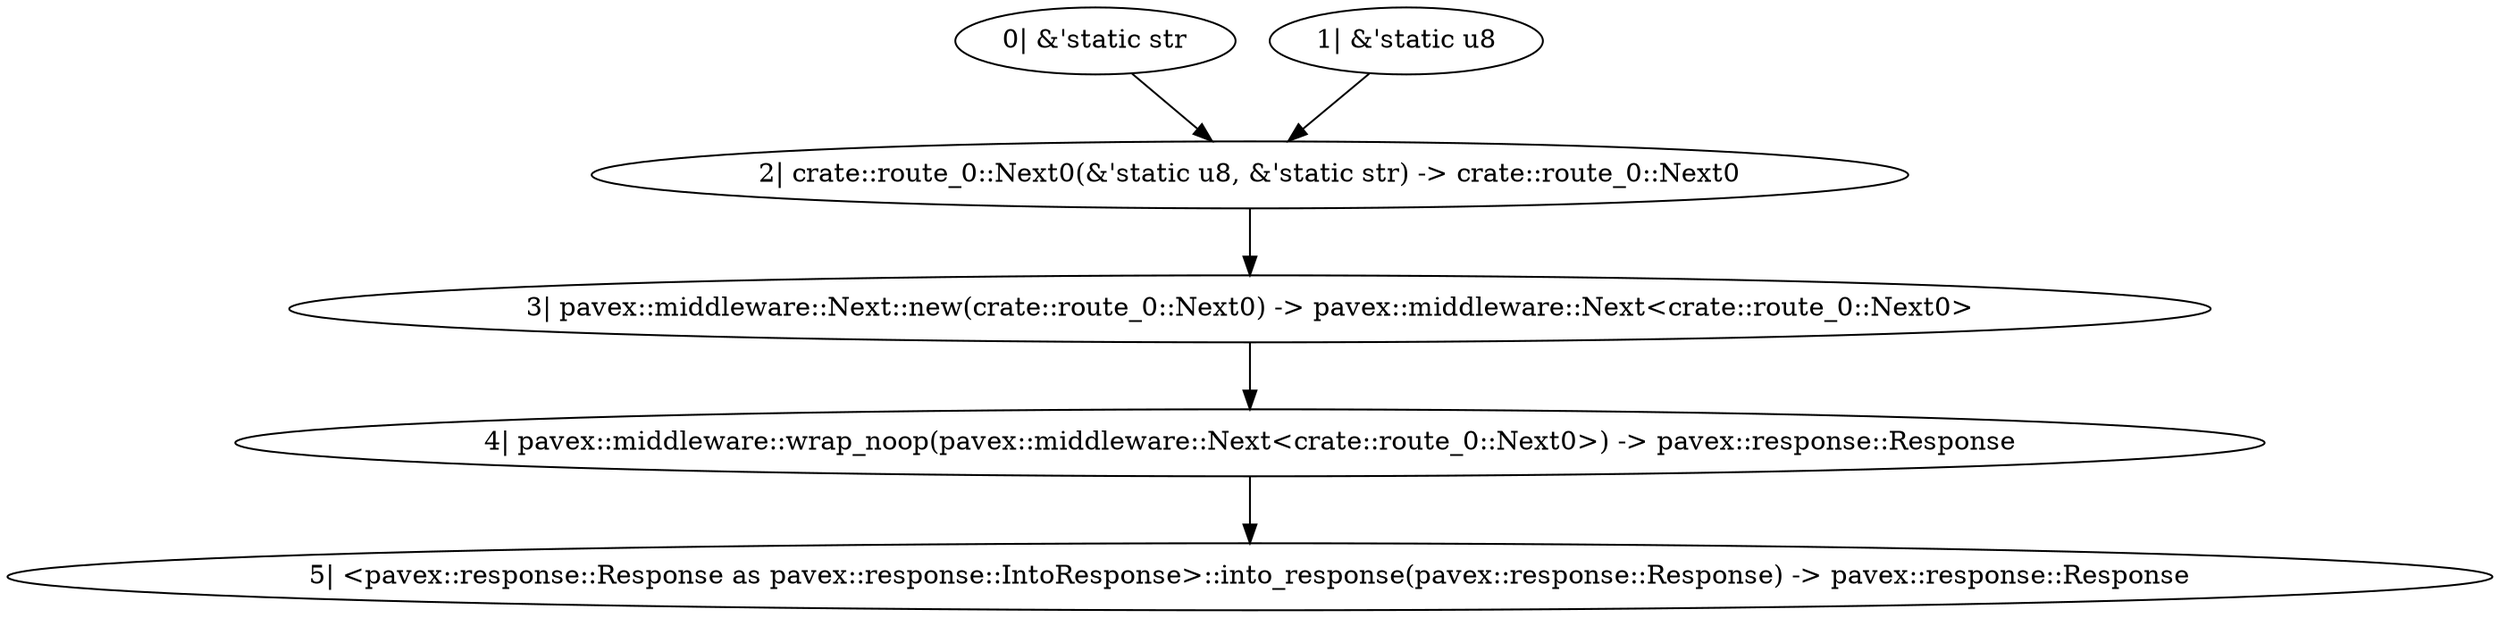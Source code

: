 digraph "GET / - 0" {
    0 [ label = "0| &'static str"]
    1 [ label = "1| &'static u8"]
    2 [ label = "2| crate::route_0::Next0(&'static u8, &'static str) -> crate::route_0::Next0"]
    3 [ label = "3| pavex::middleware::Next::new(crate::route_0::Next0) -> pavex::middleware::Next<crate::route_0::Next0>"]
    4 [ label = "4| pavex::middleware::wrap_noop(pavex::middleware::Next<crate::route_0::Next0>) -> pavex::response::Response"]
    5 [ label = "5| <pavex::response::Response as pavex::response::IntoResponse>::into_response(pavex::response::Response) -> pavex::response::Response"]
    3 -> 4 [ ]
    2 -> 3 [ ]
    0 -> 2 [ ]
    1 -> 2 [ ]
    4 -> 5 [ ]
}

digraph "GET / - 1" {
    0 [ label = "0| &'static u8"]
    1 [ label = "1| &'static str"]
    2 [ label = "2| app_d0f81bc0::handler(&'static str, &'static u8) -> pavex::response::Response"]
    3 [ label = "3| <pavex::response::Response as pavex::response::IntoResponse>::into_response(pavex::response::Response) -> pavex::response::Response"]
    0 -> 2 [ ]
    1 -> 2 [ ]
    2 -> 3 [ ]
}

digraph "* * - 0" {
    0 [ label = "0| &pavex::router::AllowedMethods"]
    1 [ label = "1| crate::route_1::Next0(&'a pavex::router::AllowedMethods) -> crate::route_1::Next0<'a>"]
    2 [ label = "2| pavex::middleware::Next::new(crate::route_1::Next0<'a>) -> pavex::middleware::Next<crate::route_1::Next0<'a>>"]
    3 [ label = "3| pavex::middleware::wrap_noop(pavex::middleware::Next<crate::route_1::Next0<'a>>) -> pavex::response::Response"]
    4 [ label = "4| <pavex::response::Response as pavex::response::IntoResponse>::into_response(pavex::response::Response) -> pavex::response::Response"]
    2 -> 3 [ ]
    1 -> 2 [ ]
    3 -> 4 [ ]
    0 -> 1 [ ]
}

digraph "* * - 1" {
    0 [ label = "0| &pavex::router::AllowedMethods"]
    1 [ label = "1| pavex::router::default_fallback(&pavex::router::AllowedMethods) -> pavex::response::Response"]
    2 [ label = "2| <pavex::response::Response as pavex::response::IntoResponse>::into_response(pavex::response::Response) -> pavex::response::Response"]
    1 -> 2 [ ]
    0 -> 1 [ ]
}

digraph app_state {
    0 [ label = "0| app_d0f81bc0::static_u8() -> &'static u8"]
    1 [ label = "1| app_d0f81bc0::static_str() -> &'static str"]
    2 [ label = "2| crate::ApplicationState(&'static str, &'static u8) -> crate::ApplicationState"]
    0 -> 2 [ ]
    1 -> 2 [ ]
}
